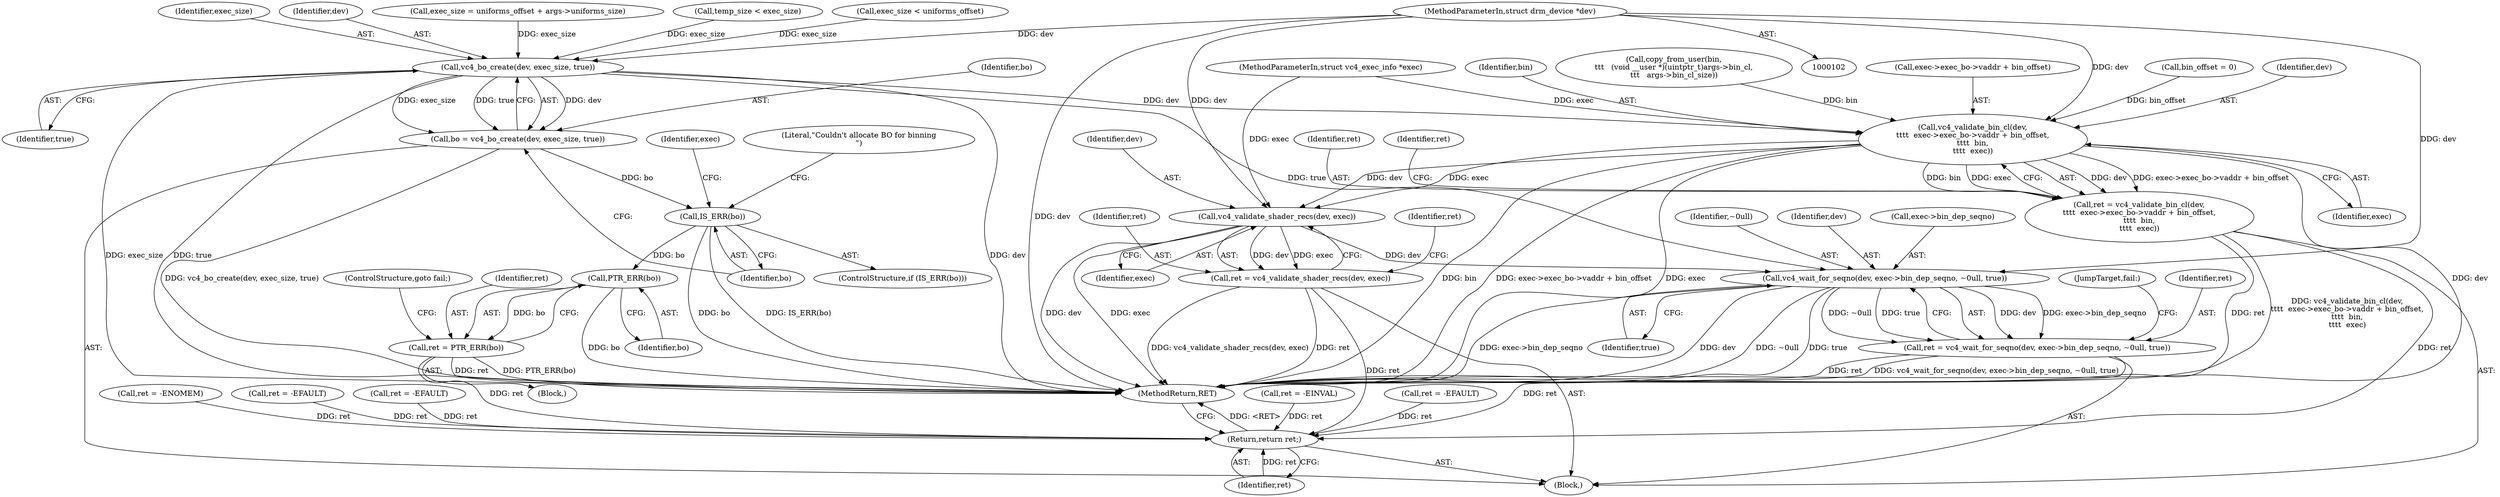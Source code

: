 digraph "0_linux_6b8ac63847bc2f958dd93c09edc941a0118992d9@pointer" {
"1000103" [label="(MethodParameterIn,struct drm_device *dev)"];
"1000310" [label="(Call,vc4_bo_create(dev, exec_size, true))"];
"1000308" [label="(Call,bo = vc4_bo_create(dev, exec_size, true))"];
"1000315" [label="(Call,IS_ERR(bo))"];
"1000322" [label="(Call,PTR_ERR(bo))"];
"1000320" [label="(Call,ret = PTR_ERR(bo))"];
"1000458" [label="(Return,return ret;)"];
"1000424" [label="(Call,vc4_validate_bin_cl(dev,\n\t\t\t\t  exec->exec_bo->vaddr + bin_offset,\n\t\t\t\t  bin,\n\t\t\t\t  exec))"];
"1000422" [label="(Call,ret = vc4_validate_bin_cl(dev,\n\t\t\t\t  exec->exec_bo->vaddr + bin_offset,\n\t\t\t\t  bin,\n\t\t\t\t  exec))"];
"1000440" [label="(Call,vc4_validate_shader_recs(dev, exec))"];
"1000438" [label="(Call,ret = vc4_validate_shader_recs(dev, exec))"];
"1000448" [label="(Call,vc4_wait_for_seqno(dev, exec->bin_dep_seqno, ~0ull, true))"];
"1000446" [label="(Call,ret = vc4_wait_for_seqno(dev, exec->bin_dep_seqno, ~0ull, true))"];
"1000441" [label="(Identifier,dev)"];
"1000448" [label="(Call,vc4_wait_for_seqno(dev, exec->bin_dep_seqno, ~0ull, true))"];
"1000455" [label="(JumpTarget,fail:)"];
"1000303" [label="(Call,ret = -EFAULT)"];
"1000315" [label="(Call,IS_ERR(bo))"];
"1000312" [label="(Identifier,exec_size)"];
"1000317" [label="(Block,)"];
"1000422" [label="(Call,ret = vc4_validate_bin_cl(dev,\n\t\t\t\t  exec->exec_bo->vaddr + bin_offset,\n\t\t\t\t  bin,\n\t\t\t\t  exec))"];
"1000323" [label="(Identifier,bo)"];
"1000425" [label="(Identifier,dev)"];
"1000193" [label="(Call,ret = -EINVAL)"];
"1000433" [label="(Identifier,bin)"];
"1000104" [label="(MethodParameterIn,struct vc4_exec_info *exec)"];
"1000442" [label="(Identifier,exec)"];
"1000439" [label="(Identifier,ret)"];
"1000309" [label="(Identifier,bo)"];
"1000316" [label="(Identifier,bo)"];
"1000449" [label="(Identifier,dev)"];
"1000311" [label="(Identifier,dev)"];
"1000322" [label="(Call,PTR_ERR(bo))"];
"1000314" [label="(ControlStructure,if (IS_ERR(bo)))"];
"1000423" [label="(Identifier,ret)"];
"1000446" [label="(Call,ret = vc4_wait_for_seqno(dev, exec->bin_dep_seqno, ~0ull, true))"];
"1000248" [label="(Call,copy_from_user(bin,\n\t\t\t   (void __user *)(uintptr_t)args->bin_cl,\n\t\t\t   args->bin_cl_size))"];
"1000450" [label="(Call,exec->bin_dep_seqno)"];
"1000144" [label="(Call,exec_size = uniforms_offset + args->uniforms_size)"];
"1000261" [label="(Call,ret = -EFAULT)"];
"1000209" [label="(Call,ret = -ENOMEM)"];
"1000187" [label="(Call,temp_size < exec_size)"];
"1000313" [label="(Identifier,true)"];
"1000282" [label="(Call,ret = -EFAULT)"];
"1000310" [label="(Call,vc4_bo_create(dev, exec_size, true))"];
"1000103" [label="(MethodParameterIn,struct drm_device *dev)"];
"1000453" [label="(Identifier,~0ull)"];
"1000320" [label="(Call,ret = PTR_ERR(bo))"];
"1000424" [label="(Call,vc4_validate_bin_cl(dev,\n\t\t\t\t  exec->exec_bo->vaddr + bin_offset,\n\t\t\t\t  bin,\n\t\t\t\t  exec))"];
"1000327" [label="(Identifier,exec)"];
"1000426" [label="(Call,exec->exec_bo->vaddr + bin_offset)"];
"1000458" [label="(Return,return ret;)"];
"1000175" [label="(Call,exec_size < uniforms_offset)"];
"1000444" [label="(Identifier,ret)"];
"1000436" [label="(Identifier,ret)"];
"1000460" [label="(MethodReturn,RET)"];
"1000459" [label="(Identifier,ret)"];
"1000440" [label="(Call,vc4_validate_shader_recs(dev, exec))"];
"1000434" [label="(Identifier,exec)"];
"1000122" [label="(Call,bin_offset = 0)"];
"1000447" [label="(Identifier,ret)"];
"1000319" [label="(Literal,\"Couldn't allocate BO for binning\n\")"];
"1000105" [label="(Block,)"];
"1000324" [label="(ControlStructure,goto fail;)"];
"1000308" [label="(Call,bo = vc4_bo_create(dev, exec_size, true))"];
"1000321" [label="(Identifier,ret)"];
"1000438" [label="(Call,ret = vc4_validate_shader_recs(dev, exec))"];
"1000454" [label="(Identifier,true)"];
"1000103" -> "1000102"  [label="AST: "];
"1000103" -> "1000460"  [label="DDG: dev"];
"1000103" -> "1000310"  [label="DDG: dev"];
"1000103" -> "1000424"  [label="DDG: dev"];
"1000103" -> "1000440"  [label="DDG: dev"];
"1000103" -> "1000448"  [label="DDG: dev"];
"1000310" -> "1000308"  [label="AST: "];
"1000310" -> "1000313"  [label="CFG: "];
"1000311" -> "1000310"  [label="AST: "];
"1000312" -> "1000310"  [label="AST: "];
"1000313" -> "1000310"  [label="AST: "];
"1000308" -> "1000310"  [label="CFG: "];
"1000310" -> "1000460"  [label="DDG: exec_size"];
"1000310" -> "1000460"  [label="DDG: true"];
"1000310" -> "1000460"  [label="DDG: dev"];
"1000310" -> "1000308"  [label="DDG: dev"];
"1000310" -> "1000308"  [label="DDG: exec_size"];
"1000310" -> "1000308"  [label="DDG: true"];
"1000187" -> "1000310"  [label="DDG: exec_size"];
"1000175" -> "1000310"  [label="DDG: exec_size"];
"1000144" -> "1000310"  [label="DDG: exec_size"];
"1000310" -> "1000424"  [label="DDG: dev"];
"1000310" -> "1000448"  [label="DDG: true"];
"1000308" -> "1000105"  [label="AST: "];
"1000309" -> "1000308"  [label="AST: "];
"1000316" -> "1000308"  [label="CFG: "];
"1000308" -> "1000460"  [label="DDG: vc4_bo_create(dev, exec_size, true)"];
"1000308" -> "1000315"  [label="DDG: bo"];
"1000315" -> "1000314"  [label="AST: "];
"1000315" -> "1000316"  [label="CFG: "];
"1000316" -> "1000315"  [label="AST: "];
"1000319" -> "1000315"  [label="CFG: "];
"1000327" -> "1000315"  [label="CFG: "];
"1000315" -> "1000460"  [label="DDG: IS_ERR(bo)"];
"1000315" -> "1000460"  [label="DDG: bo"];
"1000315" -> "1000322"  [label="DDG: bo"];
"1000322" -> "1000320"  [label="AST: "];
"1000322" -> "1000323"  [label="CFG: "];
"1000323" -> "1000322"  [label="AST: "];
"1000320" -> "1000322"  [label="CFG: "];
"1000322" -> "1000460"  [label="DDG: bo"];
"1000322" -> "1000320"  [label="DDG: bo"];
"1000320" -> "1000317"  [label="AST: "];
"1000321" -> "1000320"  [label="AST: "];
"1000324" -> "1000320"  [label="CFG: "];
"1000320" -> "1000460"  [label="DDG: PTR_ERR(bo)"];
"1000320" -> "1000460"  [label="DDG: ret"];
"1000320" -> "1000458"  [label="DDG: ret"];
"1000458" -> "1000105"  [label="AST: "];
"1000458" -> "1000459"  [label="CFG: "];
"1000459" -> "1000458"  [label="AST: "];
"1000460" -> "1000458"  [label="CFG: "];
"1000458" -> "1000460"  [label="DDG: <RET>"];
"1000459" -> "1000458"  [label="DDG: ret"];
"1000193" -> "1000458"  [label="DDG: ret"];
"1000209" -> "1000458"  [label="DDG: ret"];
"1000303" -> "1000458"  [label="DDG: ret"];
"1000422" -> "1000458"  [label="DDG: ret"];
"1000446" -> "1000458"  [label="DDG: ret"];
"1000261" -> "1000458"  [label="DDG: ret"];
"1000438" -> "1000458"  [label="DDG: ret"];
"1000282" -> "1000458"  [label="DDG: ret"];
"1000424" -> "1000422"  [label="AST: "];
"1000424" -> "1000434"  [label="CFG: "];
"1000425" -> "1000424"  [label="AST: "];
"1000426" -> "1000424"  [label="AST: "];
"1000433" -> "1000424"  [label="AST: "];
"1000434" -> "1000424"  [label="AST: "];
"1000422" -> "1000424"  [label="CFG: "];
"1000424" -> "1000460"  [label="DDG: exec"];
"1000424" -> "1000460"  [label="DDG: exec->exec_bo->vaddr + bin_offset"];
"1000424" -> "1000460"  [label="DDG: dev"];
"1000424" -> "1000460"  [label="DDG: bin"];
"1000424" -> "1000422"  [label="DDG: dev"];
"1000424" -> "1000422"  [label="DDG: exec->exec_bo->vaddr + bin_offset"];
"1000424" -> "1000422"  [label="DDG: bin"];
"1000424" -> "1000422"  [label="DDG: exec"];
"1000122" -> "1000424"  [label="DDG: bin_offset"];
"1000248" -> "1000424"  [label="DDG: bin"];
"1000104" -> "1000424"  [label="DDG: exec"];
"1000424" -> "1000440"  [label="DDG: dev"];
"1000424" -> "1000440"  [label="DDG: exec"];
"1000422" -> "1000105"  [label="AST: "];
"1000423" -> "1000422"  [label="AST: "];
"1000436" -> "1000422"  [label="CFG: "];
"1000422" -> "1000460"  [label="DDG: ret"];
"1000422" -> "1000460"  [label="DDG: vc4_validate_bin_cl(dev,\n\t\t\t\t  exec->exec_bo->vaddr + bin_offset,\n\t\t\t\t  bin,\n\t\t\t\t  exec)"];
"1000440" -> "1000438"  [label="AST: "];
"1000440" -> "1000442"  [label="CFG: "];
"1000441" -> "1000440"  [label="AST: "];
"1000442" -> "1000440"  [label="AST: "];
"1000438" -> "1000440"  [label="CFG: "];
"1000440" -> "1000460"  [label="DDG: exec"];
"1000440" -> "1000460"  [label="DDG: dev"];
"1000440" -> "1000438"  [label="DDG: dev"];
"1000440" -> "1000438"  [label="DDG: exec"];
"1000104" -> "1000440"  [label="DDG: exec"];
"1000440" -> "1000448"  [label="DDG: dev"];
"1000438" -> "1000105"  [label="AST: "];
"1000439" -> "1000438"  [label="AST: "];
"1000444" -> "1000438"  [label="CFG: "];
"1000438" -> "1000460"  [label="DDG: vc4_validate_shader_recs(dev, exec)"];
"1000438" -> "1000460"  [label="DDG: ret"];
"1000448" -> "1000446"  [label="AST: "];
"1000448" -> "1000454"  [label="CFG: "];
"1000449" -> "1000448"  [label="AST: "];
"1000450" -> "1000448"  [label="AST: "];
"1000453" -> "1000448"  [label="AST: "];
"1000454" -> "1000448"  [label="AST: "];
"1000446" -> "1000448"  [label="CFG: "];
"1000448" -> "1000460"  [label="DDG: exec->bin_dep_seqno"];
"1000448" -> "1000460"  [label="DDG: dev"];
"1000448" -> "1000460"  [label="DDG: ~0ull"];
"1000448" -> "1000460"  [label="DDG: true"];
"1000448" -> "1000446"  [label="DDG: dev"];
"1000448" -> "1000446"  [label="DDG: exec->bin_dep_seqno"];
"1000448" -> "1000446"  [label="DDG: ~0ull"];
"1000448" -> "1000446"  [label="DDG: true"];
"1000446" -> "1000105"  [label="AST: "];
"1000447" -> "1000446"  [label="AST: "];
"1000455" -> "1000446"  [label="CFG: "];
"1000446" -> "1000460"  [label="DDG: ret"];
"1000446" -> "1000460"  [label="DDG: vc4_wait_for_seqno(dev, exec->bin_dep_seqno, ~0ull, true)"];
}
